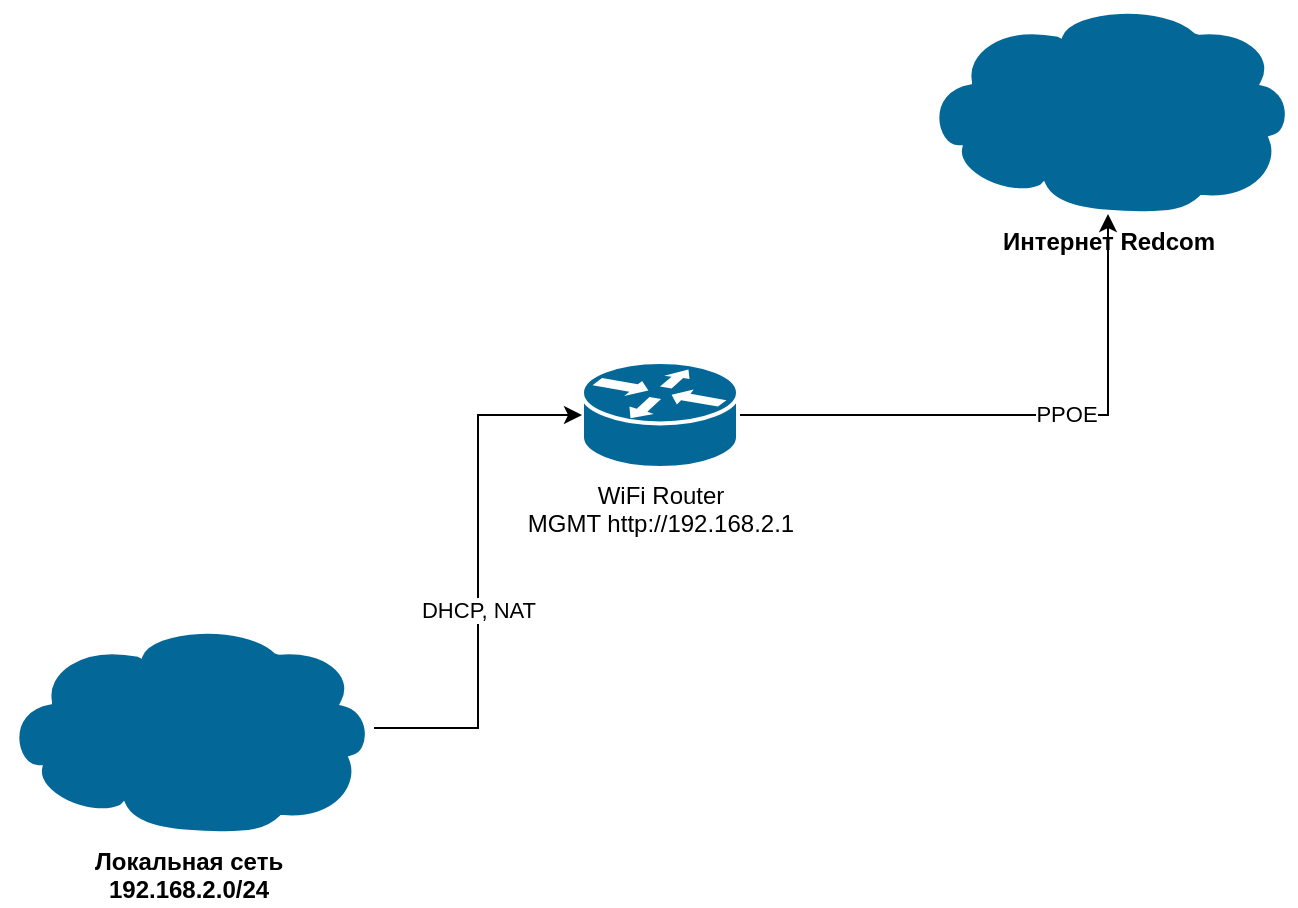 <mxfile version="20.3.7" type="device"><diagram id="6a731a19-8d31-9384-78a2-239565b7b9f0" name="Page-1"><mxGraphModel dx="1422" dy="705" grid="1" gridSize="10" guides="1" tooltips="1" connect="1" arrows="1" fold="1" page="1" pageScale="1" pageWidth="827" pageHeight="1169" background="none" math="0" shadow="0"><root><mxCell id="0"/><mxCell id="1" parent="0"/><mxCell id="oPZyASzSsUHbdSP0Svb2-2259" style="edgeStyle=orthogonalEdgeStyle;rounded=0;orthogonalLoop=1;jettySize=auto;html=1;" edge="1" parent="1" source="oPZyASzSsUHbdSP0Svb2-2257" target="oPZyASzSsUHbdSP0Svb2-2258"><mxGeometry relative="1" as="geometry"/></mxCell><mxCell id="oPZyASzSsUHbdSP0Svb2-2260" value="PPOE" style="edgeLabel;html=1;align=center;verticalAlign=middle;resizable=0;points=[];" vertex="1" connectable="0" parent="oPZyASzSsUHbdSP0Svb2-2259"><mxGeometry x="0.144" y="2" relative="1" as="geometry"><mxPoint y="1" as="offset"/></mxGeometry></mxCell><mxCell id="oPZyASzSsUHbdSP0Svb2-2257" value="WiFi Router&lt;br&gt;MGMT http://192.168.2.1" style="shape=mxgraph.cisco.routers.router;sketch=0;html=1;pointerEvents=1;dashed=0;fillColor=#036897;strokeColor=#ffffff;strokeWidth=2;verticalLabelPosition=bottom;verticalAlign=top;align=center;outlineConnect=0;" vertex="1" parent="1"><mxGeometry x="380" y="220" width="78" height="53" as="geometry"/></mxCell><mxCell id="oPZyASzSsUHbdSP0Svb2-2258" value="&lt;b&gt;Интернет Redcom&lt;/b&gt;" style="shape=mxgraph.cisco.storage.cloud;sketch=0;html=1;pointerEvents=1;dashed=0;fillColor=#036897;strokeColor=#ffffff;strokeWidth=2;verticalLabelPosition=bottom;verticalAlign=top;align=center;outlineConnect=0;" vertex="1" parent="1"><mxGeometry x="550" y="40" width="186" height="106" as="geometry"/></mxCell><mxCell id="oPZyASzSsUHbdSP0Svb2-2263" style="edgeStyle=orthogonalEdgeStyle;rounded=0;orthogonalLoop=1;jettySize=auto;html=1;entryX=0;entryY=0.5;entryDx=0;entryDy=0;entryPerimeter=0;" edge="1" parent="1" source="oPZyASzSsUHbdSP0Svb2-2261" target="oPZyASzSsUHbdSP0Svb2-2257"><mxGeometry relative="1" as="geometry"/></mxCell><mxCell id="oPZyASzSsUHbdSP0Svb2-2264" value="DHCP, NAT" style="edgeLabel;html=1;align=center;verticalAlign=middle;resizable=0;points=[];" vertex="1" connectable="0" parent="oPZyASzSsUHbdSP0Svb2-2263"><mxGeometry x="-0.148" relative="1" as="geometry"><mxPoint as="offset"/></mxGeometry></mxCell><mxCell id="oPZyASzSsUHbdSP0Svb2-2261" value="&lt;b&gt;Локальная сеть&lt;br&gt;192.168.2.0/24&lt;br&gt;&lt;/b&gt;" style="shape=mxgraph.cisco.storage.cloud;sketch=0;html=1;pointerEvents=1;dashed=0;fillColor=#036897;strokeColor=#ffffff;strokeWidth=2;verticalLabelPosition=bottom;verticalAlign=top;align=center;outlineConnect=0;" vertex="1" parent="1"><mxGeometry x="90" y="350" width="186" height="106" as="geometry"/></mxCell></root></mxGraphModel></diagram></mxfile>